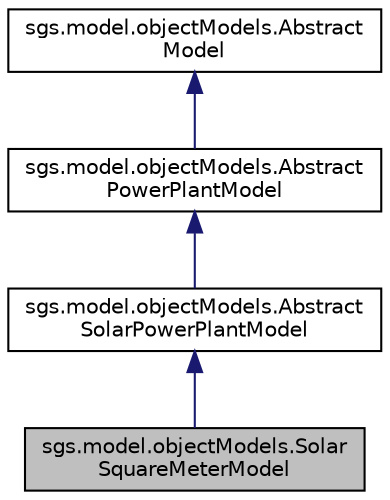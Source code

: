 digraph "sgs.model.objectModels.SolarSquareMeterModel"
{
  edge [fontname="Helvetica",fontsize="10",labelfontname="Helvetica",labelfontsize="10"];
  node [fontname="Helvetica",fontsize="10",shape=record];
  Node1 [label="sgs.model.objectModels.Solar\lSquareMeterModel",height=0.2,width=0.4,color="black", fillcolor="grey75", style="filled" fontcolor="black"];
  Node2 -> Node1 [dir="back",color="midnightblue",fontsize="10",style="solid",fontname="Helvetica"];
  Node2 [label="sgs.model.objectModels.Abstract\lSolarPowerPlantModel",height=0.2,width=0.4,color="black", fillcolor="white", style="filled",URL="$classsgs_1_1model_1_1object_models_1_1_abstract_solar_power_plant_model.html"];
  Node3 -> Node2 [dir="back",color="midnightblue",fontsize="10",style="solid",fontname="Helvetica"];
  Node3 [label="sgs.model.objectModels.Abstract\lPowerPlantModel",height=0.2,width=0.4,color="black", fillcolor="white", style="filled",URL="$classsgs_1_1model_1_1object_models_1_1_abstract_power_plant_model.html"];
  Node4 -> Node3 [dir="back",color="midnightblue",fontsize="10",style="solid",fontname="Helvetica"];
  Node4 [label="sgs.model.objectModels.Abstract\lModel",height=0.2,width=0.4,color="black", fillcolor="white", style="filled",URL="$classsgs_1_1model_1_1object_models_1_1_abstract_model.html"];
}
